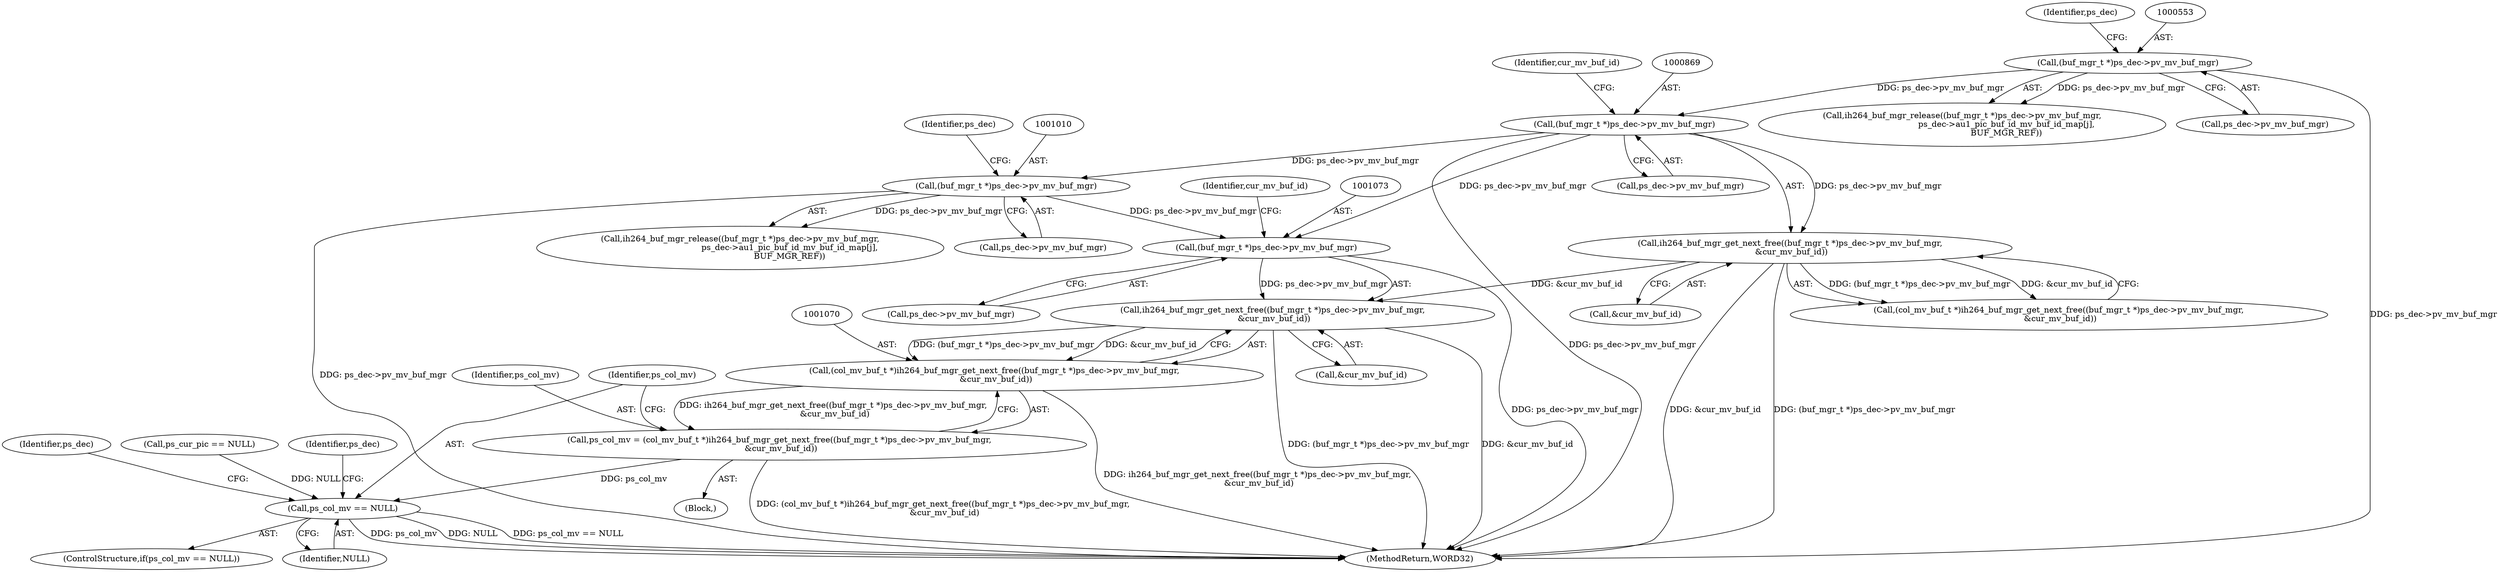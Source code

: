 digraph "0_Android_f634481e940421020e52f511c1fb34aac1db4b2f@API" {
"1001071" [label="(Call,ih264_buf_mgr_get_next_free((buf_mgr_t *)ps_dec->pv_mv_buf_mgr,\n &cur_mv_buf_id))"];
"1001072" [label="(Call,(buf_mgr_t *)ps_dec->pv_mv_buf_mgr)"];
"1000868" [label="(Call,(buf_mgr_t *)ps_dec->pv_mv_buf_mgr)"];
"1000552" [label="(Call,(buf_mgr_t *)ps_dec->pv_mv_buf_mgr)"];
"1001009" [label="(Call,(buf_mgr_t *)ps_dec->pv_mv_buf_mgr)"];
"1000867" [label="(Call,ih264_buf_mgr_get_next_free((buf_mgr_t *)ps_dec->pv_mv_buf_mgr,\n &cur_mv_buf_id))"];
"1001069" [label="(Call,(col_mv_buf_t *)ih264_buf_mgr_get_next_free((buf_mgr_t *)ps_dec->pv_mv_buf_mgr,\n &cur_mv_buf_id))"];
"1001067" [label="(Call,ps_col_mv = (col_mv_buf_t *)ih264_buf_mgr_get_next_free((buf_mgr_t *)ps_dec->pv_mv_buf_mgr,\n &cur_mv_buf_id))"];
"1001080" [label="(Call,ps_col_mv == NULL)"];
"1000865" [label="(Call,(col_mv_buf_t *)ih264_buf_mgr_get_next_free((buf_mgr_t *)ps_dec->pv_mv_buf_mgr,\n &cur_mv_buf_id))"];
"1001086" [label="(Identifier,ps_dec)"];
"1001080" [label="(Call,ps_col_mv == NULL)"];
"1001074" [label="(Call,ps_dec->pv_mv_buf_mgr)"];
"1000552" [label="(Call,(buf_mgr_t *)ps_dec->pv_mv_buf_mgr)"];
"1001068" [label="(Identifier,ps_col_mv)"];
"1000870" [label="(Call,ps_dec->pv_mv_buf_mgr)"];
"1000559" [label="(Identifier,ps_dec)"];
"1001008" [label="(Call,ih264_buf_mgr_release((buf_mgr_t *)ps_dec->pv_mv_buf_mgr,\n                                      ps_dec->au1_pic_buf_id_mv_buf_id_map[j],\n                                      BUF_MGR_REF))"];
"1001009" [label="(Call,(buf_mgr_t *)ps_dec->pv_mv_buf_mgr)"];
"1000867" [label="(Call,ih264_buf_mgr_get_next_free((buf_mgr_t *)ps_dec->pv_mv_buf_mgr,\n &cur_mv_buf_id))"];
"1000873" [label="(Call,&cur_mv_buf_id)"];
"1000551" [label="(Call,ih264_buf_mgr_release((buf_mgr_t *)ps_dec->pv_mv_buf_mgr,\n                                  ps_dec->au1_pic_buf_id_mv_buf_id_map[j],\n                                  BUF_MGR_REF))"];
"1000874" [label="(Identifier,cur_mv_buf_id)"];
"1001056" [label="(Call,ps_cur_pic == NULL)"];
"1000868" [label="(Call,(buf_mgr_t *)ps_dec->pv_mv_buf_mgr)"];
"1001093" [label="(Identifier,ps_dec)"];
"1001079" [label="(ControlStructure,if(ps_col_mv == NULL))"];
"1001067" [label="(Call,ps_col_mv = (col_mv_buf_t *)ih264_buf_mgr_get_next_free((buf_mgr_t *)ps_dec->pv_mv_buf_mgr,\n &cur_mv_buf_id))"];
"1000986" [label="(Block,)"];
"1001082" [label="(Identifier,NULL)"];
"1001077" [label="(Call,&cur_mv_buf_id)"];
"1001072" [label="(Call,(buf_mgr_t *)ps_dec->pv_mv_buf_mgr)"];
"1001011" [label="(Call,ps_dec->pv_mv_buf_mgr)"];
"1001016" [label="(Identifier,ps_dec)"];
"1001081" [label="(Identifier,ps_col_mv)"];
"1001069" [label="(Call,(col_mv_buf_t *)ih264_buf_mgr_get_next_free((buf_mgr_t *)ps_dec->pv_mv_buf_mgr,\n &cur_mv_buf_id))"];
"1000554" [label="(Call,ps_dec->pv_mv_buf_mgr)"];
"1001078" [label="(Identifier,cur_mv_buf_id)"];
"1002154" [label="(MethodReturn,WORD32)"];
"1001071" [label="(Call,ih264_buf_mgr_get_next_free((buf_mgr_t *)ps_dec->pv_mv_buf_mgr,\n &cur_mv_buf_id))"];
"1001071" -> "1001069"  [label="AST: "];
"1001071" -> "1001077"  [label="CFG: "];
"1001072" -> "1001071"  [label="AST: "];
"1001077" -> "1001071"  [label="AST: "];
"1001069" -> "1001071"  [label="CFG: "];
"1001071" -> "1002154"  [label="DDG: (buf_mgr_t *)ps_dec->pv_mv_buf_mgr"];
"1001071" -> "1002154"  [label="DDG: &cur_mv_buf_id"];
"1001071" -> "1001069"  [label="DDG: (buf_mgr_t *)ps_dec->pv_mv_buf_mgr"];
"1001071" -> "1001069"  [label="DDG: &cur_mv_buf_id"];
"1001072" -> "1001071"  [label="DDG: ps_dec->pv_mv_buf_mgr"];
"1000867" -> "1001071"  [label="DDG: &cur_mv_buf_id"];
"1001072" -> "1001074"  [label="CFG: "];
"1001073" -> "1001072"  [label="AST: "];
"1001074" -> "1001072"  [label="AST: "];
"1001078" -> "1001072"  [label="CFG: "];
"1001072" -> "1002154"  [label="DDG: ps_dec->pv_mv_buf_mgr"];
"1000868" -> "1001072"  [label="DDG: ps_dec->pv_mv_buf_mgr"];
"1001009" -> "1001072"  [label="DDG: ps_dec->pv_mv_buf_mgr"];
"1000868" -> "1000867"  [label="AST: "];
"1000868" -> "1000870"  [label="CFG: "];
"1000869" -> "1000868"  [label="AST: "];
"1000870" -> "1000868"  [label="AST: "];
"1000874" -> "1000868"  [label="CFG: "];
"1000868" -> "1002154"  [label="DDG: ps_dec->pv_mv_buf_mgr"];
"1000868" -> "1000867"  [label="DDG: ps_dec->pv_mv_buf_mgr"];
"1000552" -> "1000868"  [label="DDG: ps_dec->pv_mv_buf_mgr"];
"1000868" -> "1001009"  [label="DDG: ps_dec->pv_mv_buf_mgr"];
"1000552" -> "1000551"  [label="AST: "];
"1000552" -> "1000554"  [label="CFG: "];
"1000553" -> "1000552"  [label="AST: "];
"1000554" -> "1000552"  [label="AST: "];
"1000559" -> "1000552"  [label="CFG: "];
"1000552" -> "1002154"  [label="DDG: ps_dec->pv_mv_buf_mgr"];
"1000552" -> "1000551"  [label="DDG: ps_dec->pv_mv_buf_mgr"];
"1001009" -> "1001008"  [label="AST: "];
"1001009" -> "1001011"  [label="CFG: "];
"1001010" -> "1001009"  [label="AST: "];
"1001011" -> "1001009"  [label="AST: "];
"1001016" -> "1001009"  [label="CFG: "];
"1001009" -> "1002154"  [label="DDG: ps_dec->pv_mv_buf_mgr"];
"1001009" -> "1001008"  [label="DDG: ps_dec->pv_mv_buf_mgr"];
"1000867" -> "1000865"  [label="AST: "];
"1000867" -> "1000873"  [label="CFG: "];
"1000873" -> "1000867"  [label="AST: "];
"1000865" -> "1000867"  [label="CFG: "];
"1000867" -> "1002154"  [label="DDG: &cur_mv_buf_id"];
"1000867" -> "1002154"  [label="DDG: (buf_mgr_t *)ps_dec->pv_mv_buf_mgr"];
"1000867" -> "1000865"  [label="DDG: (buf_mgr_t *)ps_dec->pv_mv_buf_mgr"];
"1000867" -> "1000865"  [label="DDG: &cur_mv_buf_id"];
"1001069" -> "1001067"  [label="AST: "];
"1001070" -> "1001069"  [label="AST: "];
"1001067" -> "1001069"  [label="CFG: "];
"1001069" -> "1002154"  [label="DDG: ih264_buf_mgr_get_next_free((buf_mgr_t *)ps_dec->pv_mv_buf_mgr,\n &cur_mv_buf_id)"];
"1001069" -> "1001067"  [label="DDG: ih264_buf_mgr_get_next_free((buf_mgr_t *)ps_dec->pv_mv_buf_mgr,\n &cur_mv_buf_id)"];
"1001067" -> "1000986"  [label="AST: "];
"1001068" -> "1001067"  [label="AST: "];
"1001081" -> "1001067"  [label="CFG: "];
"1001067" -> "1002154"  [label="DDG: (col_mv_buf_t *)ih264_buf_mgr_get_next_free((buf_mgr_t *)ps_dec->pv_mv_buf_mgr,\n &cur_mv_buf_id)"];
"1001067" -> "1001080"  [label="DDG: ps_col_mv"];
"1001080" -> "1001079"  [label="AST: "];
"1001080" -> "1001082"  [label="CFG: "];
"1001081" -> "1001080"  [label="AST: "];
"1001082" -> "1001080"  [label="AST: "];
"1001086" -> "1001080"  [label="CFG: "];
"1001093" -> "1001080"  [label="CFG: "];
"1001080" -> "1002154"  [label="DDG: ps_col_mv == NULL"];
"1001080" -> "1002154"  [label="DDG: ps_col_mv"];
"1001080" -> "1002154"  [label="DDG: NULL"];
"1001056" -> "1001080"  [label="DDG: NULL"];
}
